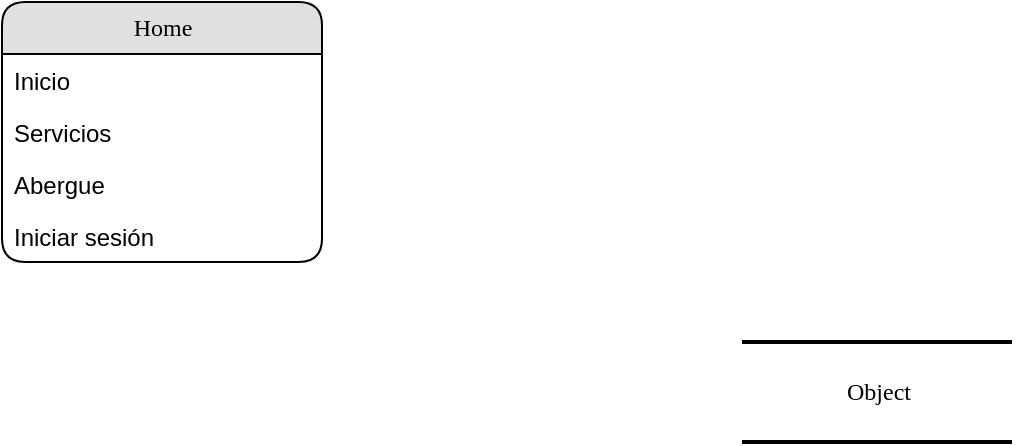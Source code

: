 <mxfile version="16.5.1" type="device"><diagram name="Page-1" id="5d7acffa-a066-3a61-03fe-96351882024d"><mxGraphModel dx="981" dy="606" grid="1" gridSize="10" guides="1" tooltips="1" connect="1" arrows="1" fold="1" page="1" pageScale="1" pageWidth="1100" pageHeight="850" background="#ffffff" math="0" shadow="0"><root><mxCell id="0"/><mxCell id="1" parent="0"/><mxCell id="PdJQmPpLm7s0x3lEWclF-1" value="Home" style="swimlane;html=1;fontStyle=0;childLayout=stackLayout;horizontal=1;startSize=26;fillColor=#e0e0e0;horizontalStack=0;resizeParent=1;resizeLast=0;collapsible=1;marginBottom=0;swimlaneFillColor=#ffffff;align=center;rounded=1;shadow=0;comic=0;labelBackgroundColor=none;strokeWidth=1;fontFamily=Verdana;fontSize=12" vertex="1" parent="1"><mxGeometry x="140" y="90" width="160" height="130" as="geometry"/></mxCell><mxCell id="PdJQmPpLm7s0x3lEWclF-2" value="Inicio" style="text;html=1;strokeColor=none;fillColor=none;spacingLeft=4;spacingRight=4;whiteSpace=wrap;overflow=hidden;rotatable=0;points=[[0,0.5],[1,0.5]];portConstraint=eastwest;" vertex="1" parent="PdJQmPpLm7s0x3lEWclF-1"><mxGeometry y="26" width="160" height="26" as="geometry"/></mxCell><mxCell id="PdJQmPpLm7s0x3lEWclF-3" value="Servicios" style="text;html=1;strokeColor=none;fillColor=none;spacingLeft=4;spacingRight=4;whiteSpace=wrap;overflow=hidden;rotatable=0;points=[[0,0.5],[1,0.5]];portConstraint=eastwest;" vertex="1" parent="PdJQmPpLm7s0x3lEWclF-1"><mxGeometry y="52" width="160" height="26" as="geometry"/></mxCell><mxCell id="PdJQmPpLm7s0x3lEWclF-4" value="Abergue" style="text;html=1;strokeColor=none;fillColor=none;spacingLeft=4;spacingRight=4;whiteSpace=wrap;overflow=hidden;rotatable=0;points=[[0,0.5],[1,0.5]];portConstraint=eastwest;" vertex="1" parent="PdJQmPpLm7s0x3lEWclF-1"><mxGeometry y="78" width="160" height="26" as="geometry"/></mxCell><mxCell id="PdJQmPpLm7s0x3lEWclF-10" value="Iniciar sesión" style="text;html=1;strokeColor=none;fillColor=none;spacingLeft=4;spacingRight=4;whiteSpace=wrap;overflow=hidden;rotatable=0;points=[[0,0.5],[1,0.5]];portConstraint=eastwest;" vertex="1" parent="PdJQmPpLm7s0x3lEWclF-1"><mxGeometry y="104" width="160" height="26" as="geometry"/></mxCell><mxCell id="PdJQmPpLm7s0x3lEWclF-5" value="Object" style="html=1;rounded=0;shadow=0;comic=0;labelBackgroundColor=none;strokeWidth=2;fontFamily=Verdana;fontSize=12;align=center;shape=mxgraph.ios7ui.horLines;" vertex="1" parent="1"><mxGeometry x="510" y="260" width="135" height="50" as="geometry"/></mxCell></root></mxGraphModel></diagram></mxfile>